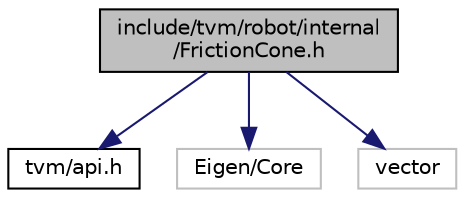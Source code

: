 digraph "include/tvm/robot/internal/FrictionCone.h"
{
  edge [fontname="Helvetica",fontsize="10",labelfontname="Helvetica",labelfontsize="10"];
  node [fontname="Helvetica",fontsize="10",shape=record];
  Node0 [label="include/tvm/robot/internal\l/FrictionCone.h",height=0.2,width=0.4,color="black", fillcolor="grey75", style="filled", fontcolor="black"];
  Node0 -> Node1 [color="midnightblue",fontsize="10",style="solid",fontname="Helvetica"];
  Node1 [label="tvm/api.h",height=0.2,width=0.4,color="black", fillcolor="white", style="filled",URL="$api_8h.html"];
  Node0 -> Node2 [color="midnightblue",fontsize="10",style="solid",fontname="Helvetica"];
  Node2 [label="Eigen/Core",height=0.2,width=0.4,color="grey75", fillcolor="white", style="filled"];
  Node0 -> Node3 [color="midnightblue",fontsize="10",style="solid",fontname="Helvetica"];
  Node3 [label="vector",height=0.2,width=0.4,color="grey75", fillcolor="white", style="filled"];
}
